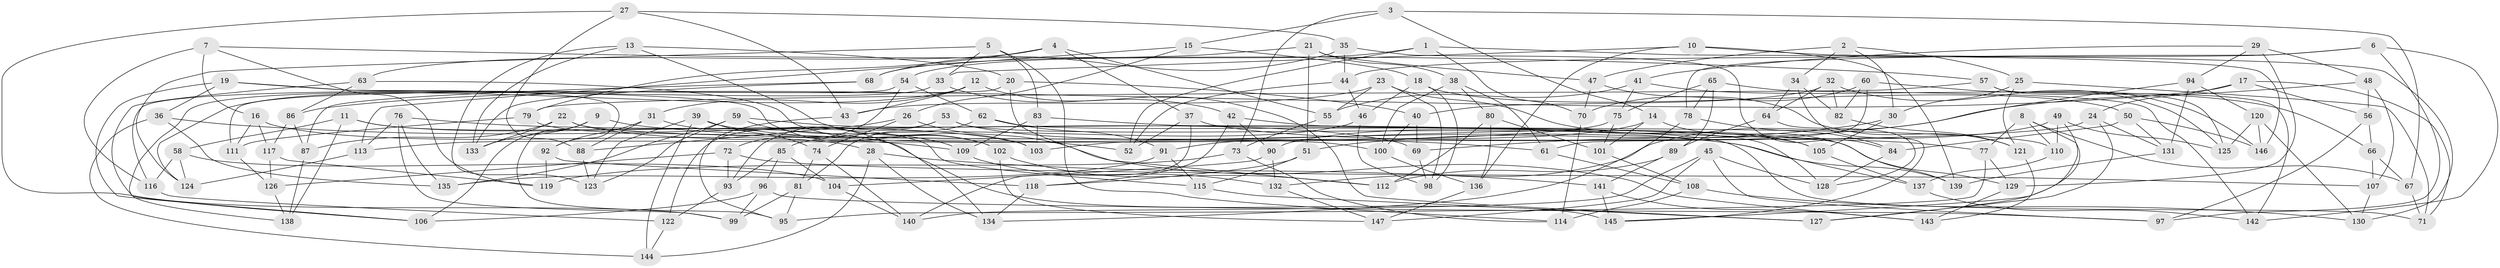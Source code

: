 // coarse degree distribution, {6: 0.49473684210526314, 3: 0.010526315789473684, 4: 0.4421052631578947, 5: 0.05263157894736842}
// Generated by graph-tools (version 1.1) at 2025/42/03/06/25 10:42:19]
// undirected, 147 vertices, 294 edges
graph export_dot {
graph [start="1"]
  node [color=gray90,style=filled];
  1;
  2;
  3;
  4;
  5;
  6;
  7;
  8;
  9;
  10;
  11;
  12;
  13;
  14;
  15;
  16;
  17;
  18;
  19;
  20;
  21;
  22;
  23;
  24;
  25;
  26;
  27;
  28;
  29;
  30;
  31;
  32;
  33;
  34;
  35;
  36;
  37;
  38;
  39;
  40;
  41;
  42;
  43;
  44;
  45;
  46;
  47;
  48;
  49;
  50;
  51;
  52;
  53;
  54;
  55;
  56;
  57;
  58;
  59;
  60;
  61;
  62;
  63;
  64;
  65;
  66;
  67;
  68;
  69;
  70;
  71;
  72;
  73;
  74;
  75;
  76;
  77;
  78;
  79;
  80;
  81;
  82;
  83;
  84;
  85;
  86;
  87;
  88;
  89;
  90;
  91;
  92;
  93;
  94;
  95;
  96;
  97;
  98;
  99;
  100;
  101;
  102;
  103;
  104;
  105;
  106;
  107;
  108;
  109;
  110;
  111;
  112;
  113;
  114;
  115;
  116;
  117;
  118;
  119;
  120;
  121;
  122;
  123;
  124;
  125;
  126;
  127;
  128;
  129;
  130;
  131;
  132;
  133;
  134;
  135;
  136;
  137;
  138;
  139;
  140;
  141;
  142;
  143;
  144;
  145;
  146;
  147;
  1 -- 146;
  1 -- 70;
  1 -- 52;
  1 -- 54;
  2 -- 30;
  2 -- 34;
  2 -- 25;
  2 -- 47;
  3 -- 73;
  3 -- 67;
  3 -- 14;
  3 -- 15;
  4 -- 63;
  4 -- 37;
  4 -- 55;
  4 -- 79;
  5 -- 33;
  5 -- 83;
  5 -- 114;
  5 -- 124;
  6 -- 44;
  6 -- 78;
  6 -- 97;
  6 -- 142;
  7 -- 16;
  7 -- 57;
  7 -- 116;
  7 -- 119;
  8 -- 67;
  8 -- 110;
  8 -- 127;
  8 -- 77;
  9 -- 61;
  9 -- 95;
  9 -- 106;
  9 -- 133;
  10 -- 136;
  10 -- 33;
  10 -- 139;
  10 -- 130;
  11 -- 138;
  11 -- 103;
  11 -- 58;
  11 -- 145;
  12 -- 31;
  12 -- 43;
  12 -- 124;
  12 -- 127;
  13 -- 123;
  13 -- 133;
  13 -- 103;
  13 -- 20;
  14 -- 91;
  14 -- 101;
  14 -- 139;
  15 -- 26;
  15 -- 113;
  15 -- 18;
  16 -- 111;
  16 -- 117;
  16 -- 28;
  17 -- 71;
  17 -- 24;
  17 -- 56;
  17 -- 86;
  18 -- 98;
  18 -- 50;
  18 -- 46;
  19 -- 102;
  19 -- 36;
  19 -- 106;
  19 -- 92;
  20 -- 111;
  20 -- 112;
  20 -- 40;
  21 -- 38;
  21 -- 51;
  21 -- 47;
  21 -- 68;
  22 -- 100;
  22 -- 133;
  22 -- 52;
  22 -- 87;
  23 -- 43;
  23 -- 105;
  23 -- 55;
  23 -- 98;
  24 -- 131;
  24 -- 127;
  24 -- 103;
  25 -- 71;
  25 -- 121;
  25 -- 30;
  26 -- 88;
  26 -- 143;
  26 -- 74;
  27 -- 88;
  27 -- 99;
  27 -- 43;
  27 -- 35;
  28 -- 134;
  28 -- 144;
  28 -- 141;
  29 -- 129;
  29 -- 48;
  29 -- 94;
  29 -- 41;
  30 -- 51;
  30 -- 105;
  31 -- 88;
  31 -- 134;
  31 -- 92;
  32 -- 40;
  32 -- 125;
  32 -- 64;
  32 -- 82;
  33 -- 138;
  33 -- 42;
  34 -- 82;
  34 -- 64;
  34 -- 145;
  35 -- 84;
  35 -- 68;
  35 -- 44;
  36 -- 135;
  36 -- 109;
  36 -- 144;
  37 -- 52;
  37 -- 140;
  37 -- 77;
  38 -- 61;
  38 -- 80;
  38 -- 100;
  39 -- 137;
  39 -- 123;
  39 -- 74;
  39 -- 144;
  40 -- 69;
  40 -- 100;
  41 -- 75;
  41 -- 55;
  41 -- 66;
  42 -- 110;
  42 -- 118;
  42 -- 90;
  43 -- 95;
  44 -- 46;
  44 -- 52;
  45 -- 97;
  45 -- 147;
  45 -- 140;
  45 -- 128;
  46 -- 85;
  46 -- 98;
  47 -- 121;
  47 -- 70;
  48 -- 56;
  48 -- 107;
  48 -- 69;
  49 -- 90;
  49 -- 125;
  49 -- 145;
  49 -- 110;
  50 -- 146;
  50 -- 131;
  50 -- 84;
  51 -- 115;
  51 -- 118;
  53 -- 93;
  53 -- 122;
  53 -- 71;
  53 -- 105;
  54 -- 116;
  54 -- 72;
  54 -- 62;
  55 -- 73;
  56 -- 97;
  56 -- 66;
  57 -- 142;
  57 -- 125;
  57 -- 79;
  58 -- 116;
  58 -- 104;
  58 -- 124;
  59 -- 135;
  59 -- 69;
  59 -- 123;
  59 -- 109;
  60 -- 70;
  60 -- 82;
  60 -- 61;
  60 -- 146;
  61 -- 108;
  62 -- 81;
  62 -- 91;
  62 -- 128;
  63 -- 102;
  63 -- 86;
  63 -- 106;
  64 -- 128;
  64 -- 89;
  65 -- 142;
  65 -- 78;
  65 -- 75;
  65 -- 89;
  66 -- 107;
  66 -- 67;
  67 -- 71;
  68 -- 87;
  68 -- 133;
  69 -- 98;
  70 -- 114;
  72 -- 93;
  72 -- 126;
  72 -- 107;
  73 -- 114;
  73 -- 119;
  74 -- 140;
  74 -- 81;
  75 -- 101;
  75 -- 113;
  76 -- 139;
  76 -- 113;
  76 -- 99;
  76 -- 135;
  77 -- 95;
  77 -- 129;
  78 -- 134;
  78 -- 84;
  79 -- 115;
  79 -- 111;
  80 -- 101;
  80 -- 136;
  80 -- 112;
  81 -- 95;
  81 -- 99;
  82 -- 121;
  83 -- 129;
  83 -- 109;
  83 -- 103;
  84 -- 128;
  85 -- 104;
  85 -- 96;
  85 -- 93;
  86 -- 87;
  86 -- 117;
  87 -- 138;
  88 -- 123;
  89 -- 141;
  89 -- 112;
  90 -- 132;
  90 -- 104;
  91 -- 115;
  91 -- 135;
  92 -- 119;
  92 -- 118;
  93 -- 122;
  94 -- 120;
  94 -- 132;
  94 -- 131;
  96 -- 99;
  96 -- 106;
  96 -- 97;
  100 -- 136;
  101 -- 108;
  102 -- 112;
  102 -- 147;
  104 -- 140;
  105 -- 137;
  107 -- 130;
  108 -- 130;
  108 -- 114;
  109 -- 132;
  110 -- 137;
  111 -- 126;
  113 -- 124;
  115 -- 127;
  116 -- 122;
  117 -- 126;
  117 -- 119;
  118 -- 134;
  120 -- 146;
  120 -- 130;
  120 -- 125;
  121 -- 143;
  122 -- 144;
  126 -- 138;
  129 -- 143;
  131 -- 139;
  132 -- 147;
  136 -- 147;
  137 -- 142;
  141 -- 145;
  141 -- 143;
}
